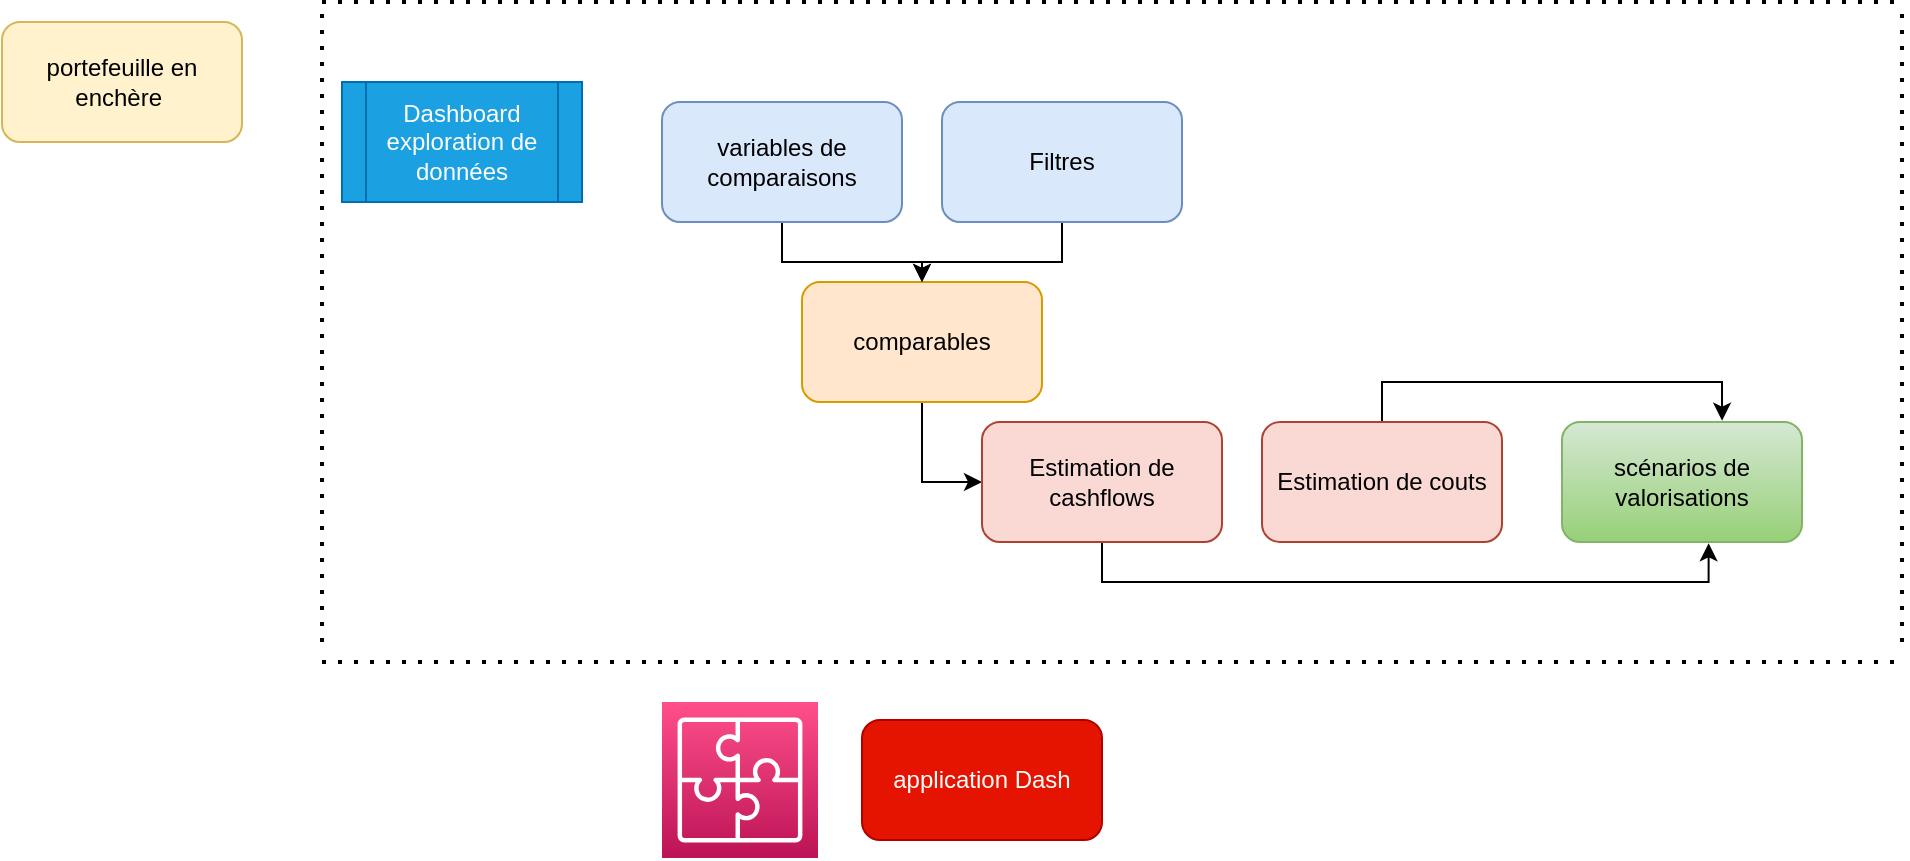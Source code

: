 <mxfile version="21.6.5" type="device">
  <diagram name="Page-1" id="SCow_Nol2m6DjomP0eBr">
    <mxGraphModel dx="794" dy="381" grid="1" gridSize="10" guides="1" tooltips="1" connect="1" arrows="1" fold="1" page="1" pageScale="1" pageWidth="827" pageHeight="1169" math="0" shadow="0">
      <root>
        <mxCell id="0" />
        <mxCell id="1" parent="0" />
        <mxCell id="sXmiXEr6Jf0WA3u5jNj--1" value="portefeuille en enchère&amp;nbsp;" style="rounded=1;whiteSpace=wrap;html=1;fillColor=#fff2cc;strokeColor=#d6b656;" parent="1" vertex="1">
          <mxGeometry x="100" y="100" width="120" height="60" as="geometry" />
        </mxCell>
        <mxCell id="sXmiXEr6Jf0WA3u5jNj--15" style="edgeStyle=orthogonalEdgeStyle;rounded=0;orthogonalLoop=1;jettySize=auto;html=1;exitX=0.5;exitY=1;exitDx=0;exitDy=0;entryX=0;entryY=0.5;entryDx=0;entryDy=0;" parent="1" source="sXmiXEr6Jf0WA3u5jNj--2" target="sXmiXEr6Jf0WA3u5jNj--5" edge="1">
          <mxGeometry relative="1" as="geometry" />
        </mxCell>
        <mxCell id="sXmiXEr6Jf0WA3u5jNj--2" value="comparables" style="rounded=1;whiteSpace=wrap;html=1;fillColor=#ffe6cc;strokeColor=#d79b00;" parent="1" vertex="1">
          <mxGeometry x="500" y="230" width="120" height="60" as="geometry" />
        </mxCell>
        <mxCell id="sXmiXEr6Jf0WA3u5jNj--17" style="edgeStyle=orthogonalEdgeStyle;rounded=0;orthogonalLoop=1;jettySize=auto;html=1;exitX=0.5;exitY=1;exitDx=0;exitDy=0;" parent="1" source="sXmiXEr6Jf0WA3u5jNj--3" target="sXmiXEr6Jf0WA3u5jNj--2" edge="1">
          <mxGeometry relative="1" as="geometry" />
        </mxCell>
        <mxCell id="sXmiXEr6Jf0WA3u5jNj--3" value="variables de comparaisons" style="rounded=1;whiteSpace=wrap;html=1;fillColor=#dae8fc;strokeColor=#6c8ebf;" parent="1" vertex="1">
          <mxGeometry x="430" y="140" width="120" height="60" as="geometry" />
        </mxCell>
        <mxCell id="sXmiXEr6Jf0WA3u5jNj--16" style="edgeStyle=orthogonalEdgeStyle;rounded=0;orthogonalLoop=1;jettySize=auto;html=1;exitX=0.5;exitY=1;exitDx=0;exitDy=0;entryX=0.5;entryY=0;entryDx=0;entryDy=0;" parent="1" source="sXmiXEr6Jf0WA3u5jNj--4" target="sXmiXEr6Jf0WA3u5jNj--2" edge="1">
          <mxGeometry relative="1" as="geometry" />
        </mxCell>
        <mxCell id="sXmiXEr6Jf0WA3u5jNj--4" value="Filtres" style="rounded=1;whiteSpace=wrap;html=1;fillColor=#dae8fc;strokeColor=#6c8ebf;" parent="1" vertex="1">
          <mxGeometry x="570" y="140" width="120" height="60" as="geometry" />
        </mxCell>
        <mxCell id="sXmiXEr6Jf0WA3u5jNj--18" style="edgeStyle=orthogonalEdgeStyle;rounded=0;orthogonalLoop=1;jettySize=auto;html=1;exitX=0.5;exitY=1;exitDx=0;exitDy=0;entryX=0.611;entryY=1.011;entryDx=0;entryDy=0;entryPerimeter=0;" parent="1" source="sXmiXEr6Jf0WA3u5jNj--5" target="sXmiXEr6Jf0WA3u5jNj--7" edge="1">
          <mxGeometry relative="1" as="geometry" />
        </mxCell>
        <mxCell id="sXmiXEr6Jf0WA3u5jNj--5" value="Estimation de cashflows" style="rounded=1;whiteSpace=wrap;html=1;fillColor=#fad9d5;strokeColor=#ae4132;" parent="1" vertex="1">
          <mxGeometry x="590" y="300" width="120" height="60" as="geometry" />
        </mxCell>
        <mxCell id="sXmiXEr6Jf0WA3u5jNj--19" style="edgeStyle=orthogonalEdgeStyle;rounded=0;orthogonalLoop=1;jettySize=auto;html=1;exitX=0.5;exitY=0;exitDx=0;exitDy=0;entryX=0.667;entryY=-0.011;entryDx=0;entryDy=0;entryPerimeter=0;" parent="1" source="sXmiXEr6Jf0WA3u5jNj--6" target="sXmiXEr6Jf0WA3u5jNj--7" edge="1">
          <mxGeometry relative="1" as="geometry" />
        </mxCell>
        <mxCell id="sXmiXEr6Jf0WA3u5jNj--6" value="Estimation de couts" style="rounded=1;whiteSpace=wrap;html=1;fillColor=#fad9d5;strokeColor=#ae4132;" parent="1" vertex="1">
          <mxGeometry x="730" y="300" width="120" height="60" as="geometry" />
        </mxCell>
        <mxCell id="sXmiXEr6Jf0WA3u5jNj--7" value="scénarios de valorisations" style="rounded=1;whiteSpace=wrap;html=1;fillColor=#d5e8d4;gradientColor=#97d077;strokeColor=#82b366;" parent="1" vertex="1">
          <mxGeometry x="880" y="300" width="120" height="60" as="geometry" />
        </mxCell>
        <mxCell id="sXmiXEr6Jf0WA3u5jNj--8" value="" style="endArrow=none;dashed=1;html=1;dashPattern=1 3;strokeWidth=2;rounded=0;" parent="1" edge="1">
          <mxGeometry width="50" height="50" relative="1" as="geometry">
            <mxPoint x="260" y="90" as="sourcePoint" />
            <mxPoint x="1050.667" y="90" as="targetPoint" />
          </mxGeometry>
        </mxCell>
        <mxCell id="sXmiXEr6Jf0WA3u5jNj--9" value="" style="endArrow=none;dashed=1;html=1;dashPattern=1 3;strokeWidth=2;rounded=0;" parent="1" edge="1">
          <mxGeometry width="50" height="50" relative="1" as="geometry">
            <mxPoint x="260" y="410" as="sourcePoint" />
            <mxPoint x="260" y="90" as="targetPoint" />
          </mxGeometry>
        </mxCell>
        <mxCell id="sXmiXEr6Jf0WA3u5jNj--10" value="" style="endArrow=none;dashed=1;html=1;dashPattern=1 3;strokeWidth=2;rounded=0;" parent="1" edge="1">
          <mxGeometry width="50" height="50" relative="1" as="geometry">
            <mxPoint x="260" y="420" as="sourcePoint" />
            <mxPoint x="1050.667" y="420" as="targetPoint" />
          </mxGeometry>
        </mxCell>
        <mxCell id="sXmiXEr6Jf0WA3u5jNj--11" value="" style="endArrow=none;dashed=1;html=1;dashPattern=1 3;strokeWidth=2;rounded=0;" parent="1" edge="1">
          <mxGeometry width="50" height="50" relative="1" as="geometry">
            <mxPoint x="1050" y="410" as="sourcePoint" />
            <mxPoint x="1050" y="90" as="targetPoint" />
          </mxGeometry>
        </mxCell>
        <mxCell id="sXmiXEr6Jf0WA3u5jNj--12" value="Dashboard exploration de données" style="shape=process;whiteSpace=wrap;html=1;backgroundOutline=1;fillColor=#1ba1e2;fontColor=#ffffff;strokeColor=#006EAF;" parent="1" vertex="1">
          <mxGeometry x="270" y="130" width="120" height="60" as="geometry" />
        </mxCell>
        <mxCell id="sXmiXEr6Jf0WA3u5jNj--13" value="" style="sketch=0;points=[[0,0,0],[0.25,0,0],[0.5,0,0],[0.75,0,0],[1,0,0],[0,1,0],[0.25,1,0],[0.5,1,0],[0.75,1,0],[1,1,0],[0,0.25,0],[0,0.5,0],[0,0.75,0],[1,0.25,0],[1,0.5,0],[1,0.75,0]];outlineConnect=0;fontColor=#232F3E;gradientColor=#FF4F8B;gradientDirection=north;fillColor=#BC1356;strokeColor=#ffffff;dashed=0;verticalLabelPosition=bottom;verticalAlign=top;align=center;html=1;fontSize=12;fontStyle=0;aspect=fixed;shape=mxgraph.aws4.resourceIcon;resIcon=mxgraph.aws4.application_integration;" parent="1" vertex="1">
          <mxGeometry x="430" y="440" width="78" height="78" as="geometry" />
        </mxCell>
        <mxCell id="sXmiXEr6Jf0WA3u5jNj--14" value="application Dash" style="rounded=1;whiteSpace=wrap;html=1;fillColor=#e51400;strokeColor=#B20000;fontColor=#ffffff;" parent="1" vertex="1">
          <mxGeometry x="530" y="449" width="120" height="60" as="geometry" />
        </mxCell>
      </root>
    </mxGraphModel>
  </diagram>
</mxfile>
